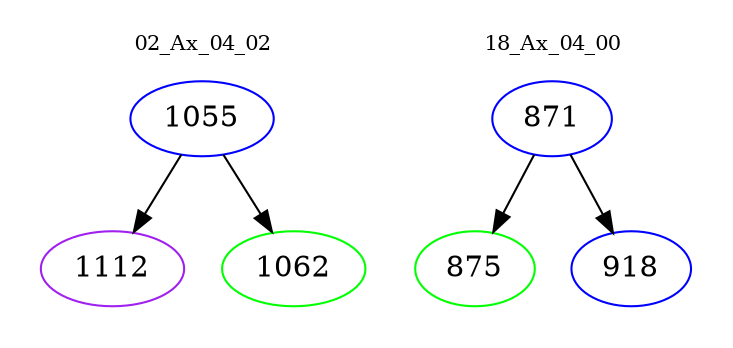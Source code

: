 digraph{
subgraph cluster_0 {
color = white
label = "02_Ax_04_02";
fontsize=10;
T0_1055 [label="1055", color="blue"]
T0_1055 -> T0_1112 [color="black"]
T0_1112 [label="1112", color="purple"]
T0_1055 -> T0_1062 [color="black"]
T0_1062 [label="1062", color="green"]
}
subgraph cluster_1 {
color = white
label = "18_Ax_04_00";
fontsize=10;
T1_871 [label="871", color="blue"]
T1_871 -> T1_875 [color="black"]
T1_875 [label="875", color="green"]
T1_871 -> T1_918 [color="black"]
T1_918 [label="918", color="blue"]
}
}
